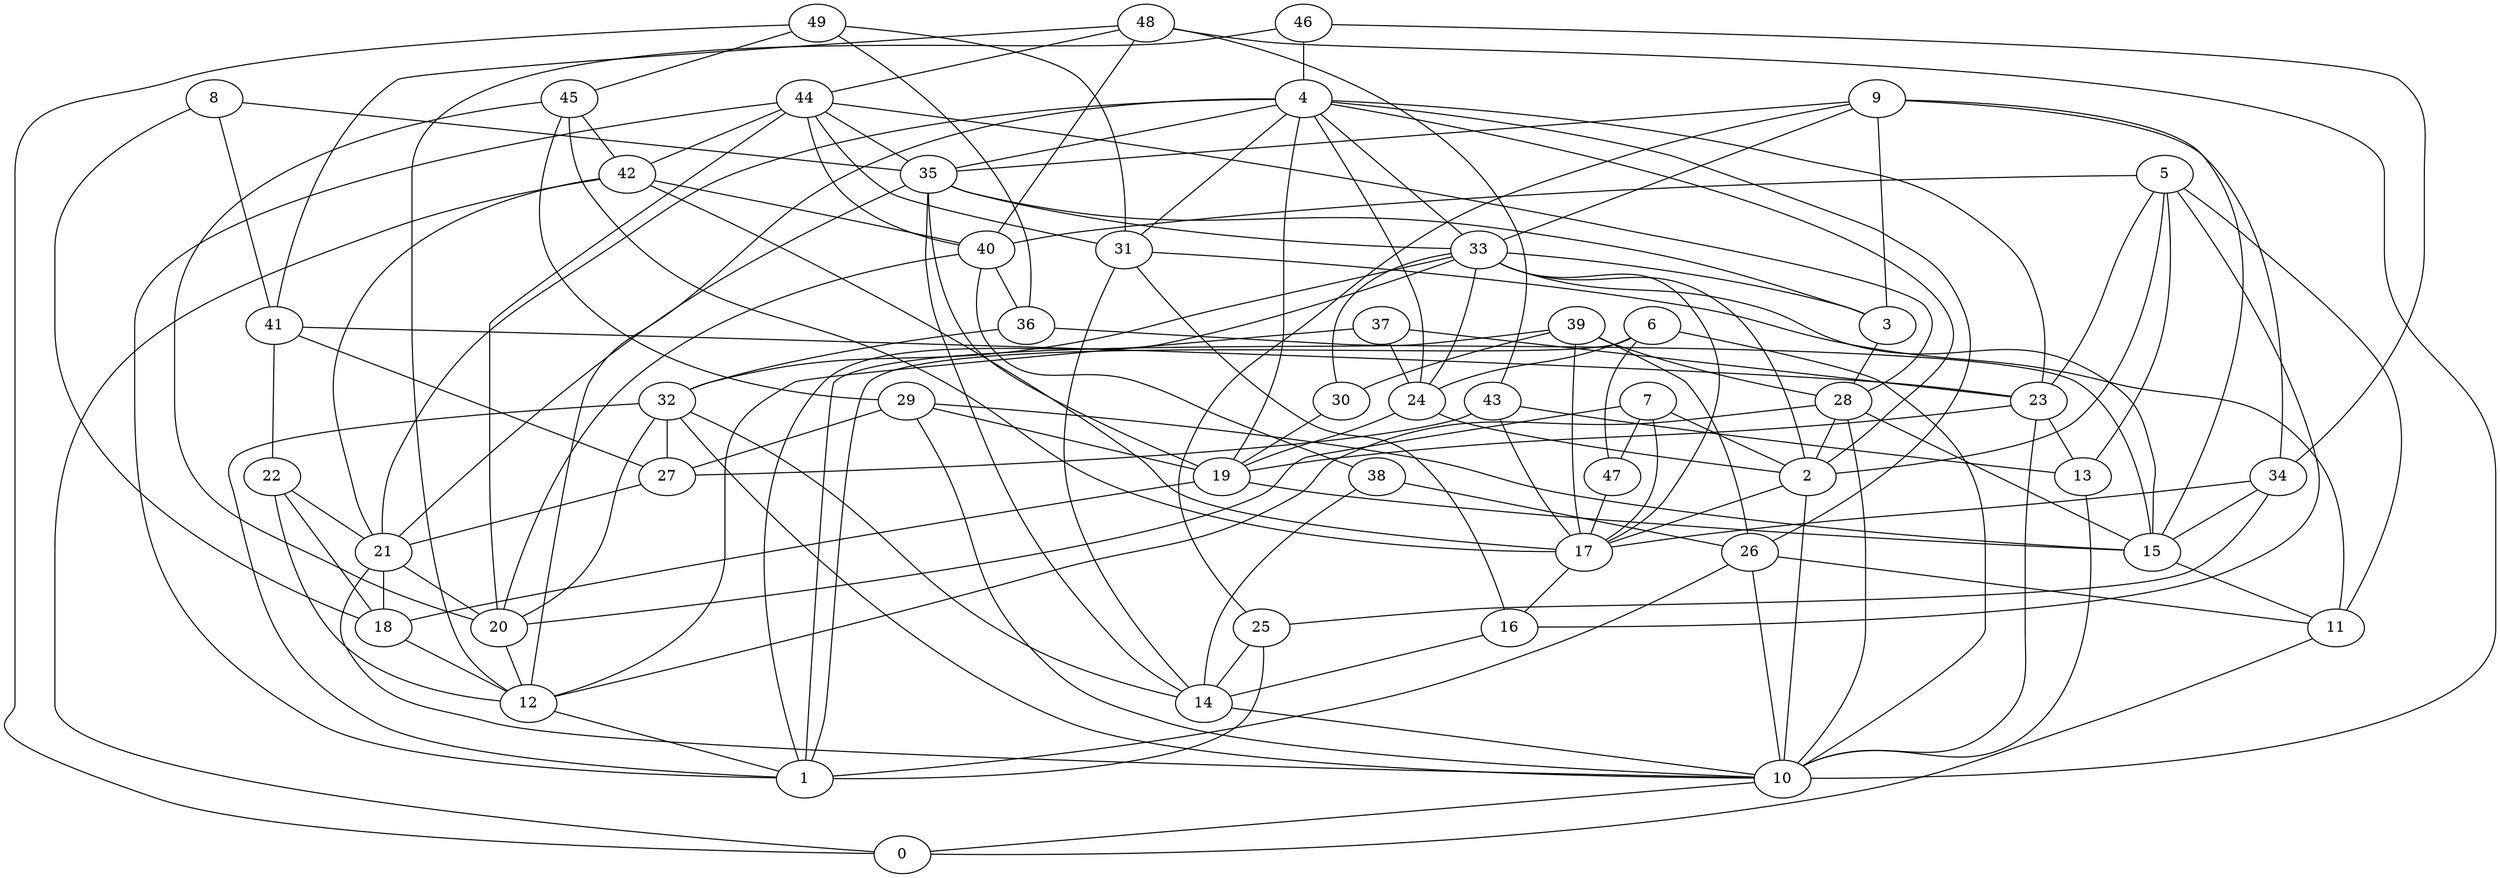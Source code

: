 digraph GG_graph {

subgraph G_graph {
edge [color = black]
"24" -> "19" [dir = none]
"24" -> "2" [dir = none]
"37" -> "24" [dir = none]
"37" -> "12" [dir = none]
"37" -> "23" [dir = none]
"18" -> "12" [dir = none]
"38" -> "14" [dir = none]
"38" -> "26" [dir = none]
"48" -> "10" [dir = none]
"48" -> "40" [dir = none]
"48" -> "44" [dir = none]
"48" -> "43" [dir = none]
"48" -> "41" [dir = none]
"43" -> "13" [dir = none]
"43" -> "27" [dir = none]
"43" -> "17" [dir = none]
"8" -> "41" [dir = none]
"8" -> "18" [dir = none]
"8" -> "35" [dir = none]
"19" -> "18" [dir = none]
"19" -> "15" [dir = none]
"32" -> "10" [dir = none]
"32" -> "27" [dir = none]
"32" -> "14" [dir = none]
"32" -> "20" [dir = none]
"32" -> "1" [dir = none]
"26" -> "1" [dir = none]
"26" -> "11" [dir = none]
"26" -> "10" [dir = none]
"29" -> "27" [dir = none]
"29" -> "19" [dir = none]
"29" -> "15" [dir = none]
"29" -> "10" [dir = none]
"13" -> "10" [dir = none]
"20" -> "12" [dir = none]
"46" -> "34" [dir = none]
"46" -> "12" [dir = none]
"46" -> "4" [dir = none]
"5" -> "16" [dir = none]
"5" -> "13" [dir = none]
"5" -> "23" [dir = none]
"5" -> "2" [dir = none]
"5" -> "11" [dir = none]
"5" -> "40" [dir = none]
"36" -> "15" [dir = none]
"36" -> "32" [dir = none]
"15" -> "11" [dir = none]
"22" -> "18" [dir = none]
"22" -> "21" [dir = none]
"22" -> "12" [dir = none]
"9" -> "3" [dir = none]
"9" -> "15" [dir = none]
"9" -> "34" [dir = none]
"9" -> "33" [dir = none]
"9" -> "35" [dir = none]
"9" -> "25" [dir = none]
"23" -> "19" [dir = none]
"23" -> "13" [dir = none]
"23" -> "10" [dir = none]
"21" -> "10" [dir = none]
"21" -> "20" [dir = none]
"21" -> "18" [dir = none]
"7" -> "47" [dir = none]
"7" -> "17" [dir = none]
"7" -> "2" [dir = none]
"7" -> "20" [dir = none]
"10" -> "0" [dir = none]
"42" -> "40" [dir = none]
"42" -> "0" [dir = none]
"42" -> "17" [dir = none]
"42" -> "21" [dir = none]
"49" -> "45" [dir = none]
"49" -> "31" [dir = none]
"49" -> "0" [dir = none]
"49" -> "36" [dir = none]
"27" -> "21" [dir = none]
"35" -> "14" [dir = none]
"35" -> "3" [dir = none]
"35" -> "33" [dir = none]
"35" -> "21" [dir = none]
"35" -> "19" [dir = none]
"40" -> "20" [dir = none]
"40" -> "36" [dir = none]
"40" -> "38" [dir = none]
"17" -> "16" [dir = none]
"41" -> "23" [dir = none]
"41" -> "22" [dir = none]
"41" -> "27" [dir = none]
"28" -> "12" [dir = none]
"28" -> "2" [dir = none]
"28" -> "10" [dir = none]
"28" -> "15" [dir = none]
"31" -> "11" [dir = none]
"31" -> "14" [dir = none]
"31" -> "16" [dir = none]
"47" -> "17" [dir = none]
"16" -> "14" [dir = none]
"4" -> "21" [dir = none]
"4" -> "24" [dir = none]
"4" -> "23" [dir = none]
"4" -> "2" [dir = none]
"4" -> "35" [dir = none]
"4" -> "26" [dir = none]
"4" -> "19" [dir = none]
"4" -> "31" [dir = none]
"4" -> "33" [dir = none]
"4" -> "12" [dir = none]
"44" -> "42" [dir = none]
"44" -> "28" [dir = none]
"44" -> "31" [dir = none]
"44" -> "35" [dir = none]
"44" -> "1" [dir = none]
"44" -> "40" [dir = none]
"44" -> "20" [dir = none]
"12" -> "1" [dir = none]
"2" -> "10" [dir = none]
"2" -> "17" [dir = none]
"25" -> "14" [dir = none]
"25" -> "1" [dir = none]
"3" -> "28" [dir = none]
"45" -> "29" [dir = none]
"45" -> "20" [dir = none]
"45" -> "42" [dir = none]
"45" -> "17" [dir = none]
"6" -> "1" [dir = none]
"6" -> "24" [dir = none]
"6" -> "10" [dir = none]
"6" -> "47" [dir = none]
"30" -> "19" [dir = none]
"14" -> "10" [dir = none]
"34" -> "25" [dir = none]
"34" -> "15" [dir = none]
"34" -> "17" [dir = none]
"33" -> "15" [dir = none]
"33" -> "2" [dir = none]
"33" -> "30" [dir = none]
"33" -> "17" [dir = none]
"33" -> "32" [dir = none]
"33" -> "3" [dir = none]
"33" -> "1" [dir = none]
"33" -> "24" [dir = none]
"11" -> "0" [dir = none]
"39" -> "26" [dir = none]
"39" -> "1" [dir = none]
"39" -> "17" [dir = none]
"39" -> "28" [dir = none]
"39" -> "30" [dir = none]
}

}
